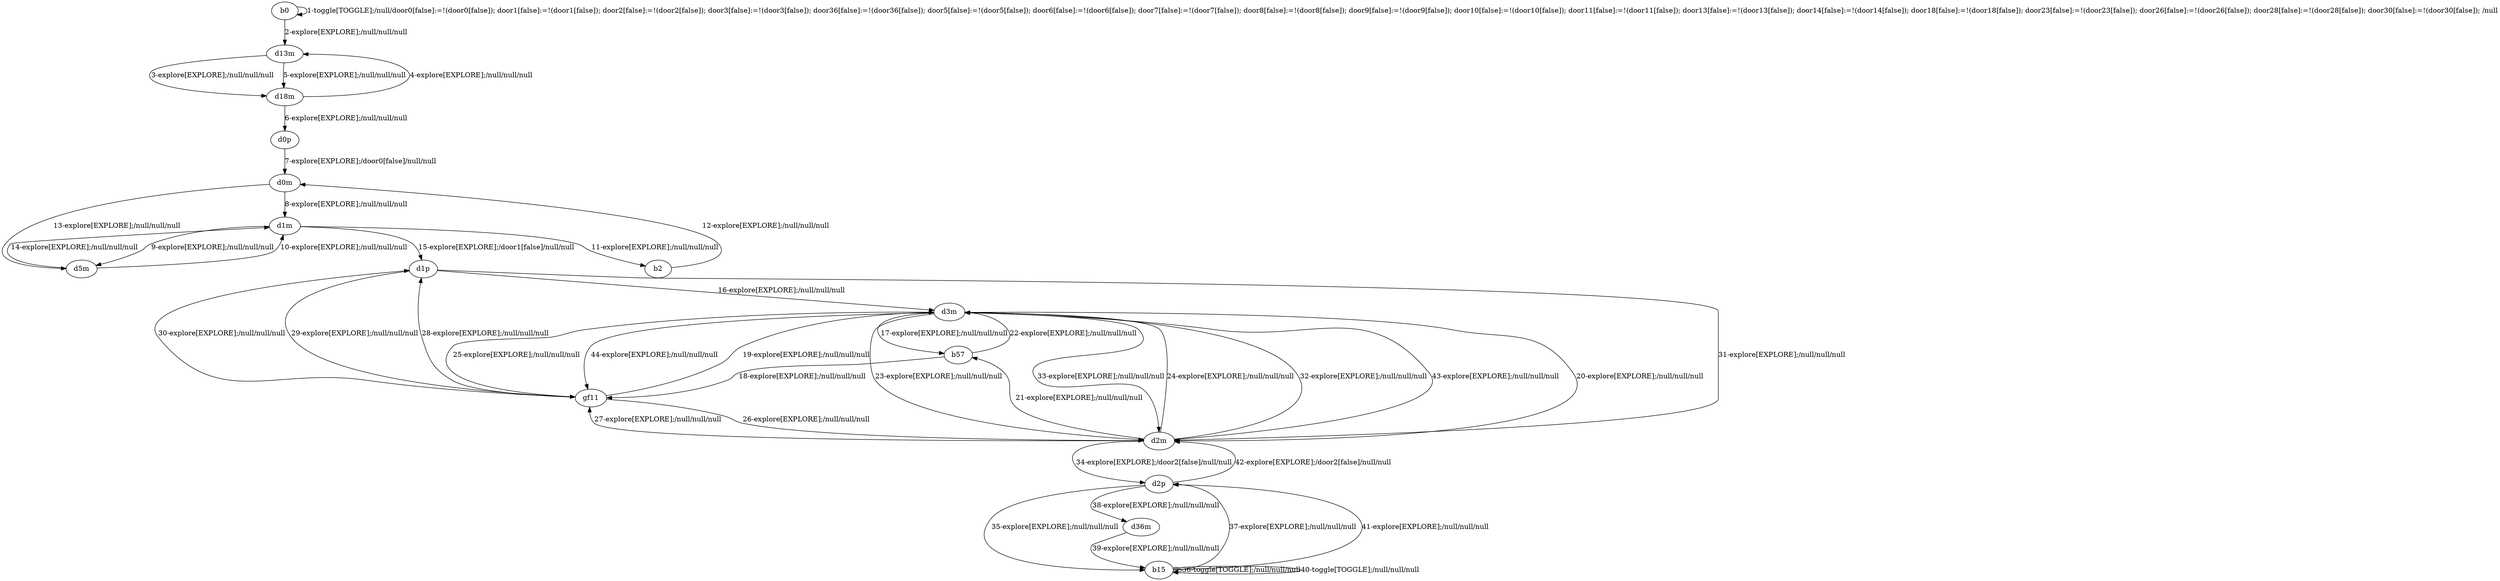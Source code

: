 # Total number of goals covered by this test: 1
# b15 --> b15

digraph g {
"b0" -> "b0" [label = "1-toggle[TOGGLE];/null/door0[false]:=!(door0[false]); door1[false]:=!(door1[false]); door2[false]:=!(door2[false]); door3[false]:=!(door3[false]); door36[false]:=!(door36[false]); door5[false]:=!(door5[false]); door6[false]:=!(door6[false]); door7[false]:=!(door7[false]); door8[false]:=!(door8[false]); door9[false]:=!(door9[false]); door10[false]:=!(door10[false]); door11[false]:=!(door11[false]); door13[false]:=!(door13[false]); door14[false]:=!(door14[false]); door18[false]:=!(door18[false]); door23[false]:=!(door23[false]); door26[false]:=!(door26[false]); door28[false]:=!(door28[false]); door30[false]:=!(door30[false]); /null"];
"b0" -> "d13m" [label = "2-explore[EXPLORE];/null/null/null"];
"d13m" -> "d18m" [label = "3-explore[EXPLORE];/null/null/null"];
"d18m" -> "d13m" [label = "4-explore[EXPLORE];/null/null/null"];
"d13m" -> "d18m" [label = "5-explore[EXPLORE];/null/null/null"];
"d18m" -> "d0p" [label = "6-explore[EXPLORE];/null/null/null"];
"d0p" -> "d0m" [label = "7-explore[EXPLORE];/door0[false]/null/null"];
"d0m" -> "d1m" [label = "8-explore[EXPLORE];/null/null/null"];
"d1m" -> "d5m" [label = "9-explore[EXPLORE];/null/null/null"];
"d5m" -> "d1m" [label = "10-explore[EXPLORE];/null/null/null"];
"d1m" -> "b2" [label = "11-explore[EXPLORE];/null/null/null"];
"b2" -> "d0m" [label = "12-explore[EXPLORE];/null/null/null"];
"d0m" -> "d5m" [label = "13-explore[EXPLORE];/null/null/null"];
"d5m" -> "d1m" [label = "14-explore[EXPLORE];/null/null/null"];
"d1m" -> "d1p" [label = "15-explore[EXPLORE];/door1[false]/null/null"];
"d1p" -> "d3m" [label = "16-explore[EXPLORE];/null/null/null"];
"d3m" -> "b57" [label = "17-explore[EXPLORE];/null/null/null"];
"b57" -> "gf11" [label = "18-explore[EXPLORE];/null/null/null"];
"gf11" -> "d3m" [label = "19-explore[EXPLORE];/null/null/null"];
"d3m" -> "d2m" [label = "20-explore[EXPLORE];/null/null/null"];
"d2m" -> "b57" [label = "21-explore[EXPLORE];/null/null/null"];
"b57" -> "d3m" [label = "22-explore[EXPLORE];/null/null/null"];
"d3m" -> "d2m" [label = "23-explore[EXPLORE];/null/null/null"];
"d2m" -> "d3m" [label = "24-explore[EXPLORE];/null/null/null"];
"d3m" -> "gf11" [label = "25-explore[EXPLORE];/null/null/null"];
"gf11" -> "d2m" [label = "26-explore[EXPLORE];/null/null/null"];
"d2m" -> "gf11" [label = "27-explore[EXPLORE];/null/null/null"];
"gf11" -> "d1p" [label = "28-explore[EXPLORE];/null/null/null"];
"d1p" -> "gf11" [label = "29-explore[EXPLORE];/null/null/null"];
"gf11" -> "d1p" [label = "30-explore[EXPLORE];/null/null/null"];
"d1p" -> "d2m" [label = "31-explore[EXPLORE];/null/null/null"];
"d2m" -> "d3m" [label = "32-explore[EXPLORE];/null/null/null"];
"d3m" -> "d2m" [label = "33-explore[EXPLORE];/null/null/null"];
"d2m" -> "d2p" [label = "34-explore[EXPLORE];/door2[false]/null/null"];
"d2p" -> "b15" [label = "35-explore[EXPLORE];/null/null/null"];
"b15" -> "b15" [label = "36-toggle[TOGGLE];/null/null/null"];
"b15" -> "d2p" [label = "37-explore[EXPLORE];/null/null/null"];
"d2p" -> "d36m" [label = "38-explore[EXPLORE];/null/null/null"];
"d36m" -> "b15" [label = "39-explore[EXPLORE];/null/null/null"];
"b15" -> "b15" [label = "40-toggle[TOGGLE];/null/null/null"];
"b15" -> "d2p" [label = "41-explore[EXPLORE];/null/null/null"];
"d2p" -> "d2m" [label = "42-explore[EXPLORE];/door2[false]/null/null"];
"d2m" -> "d3m" [label = "43-explore[EXPLORE];/null/null/null"];
"d3m" -> "gf11" [label = "44-explore[EXPLORE];/null/null/null"];
}